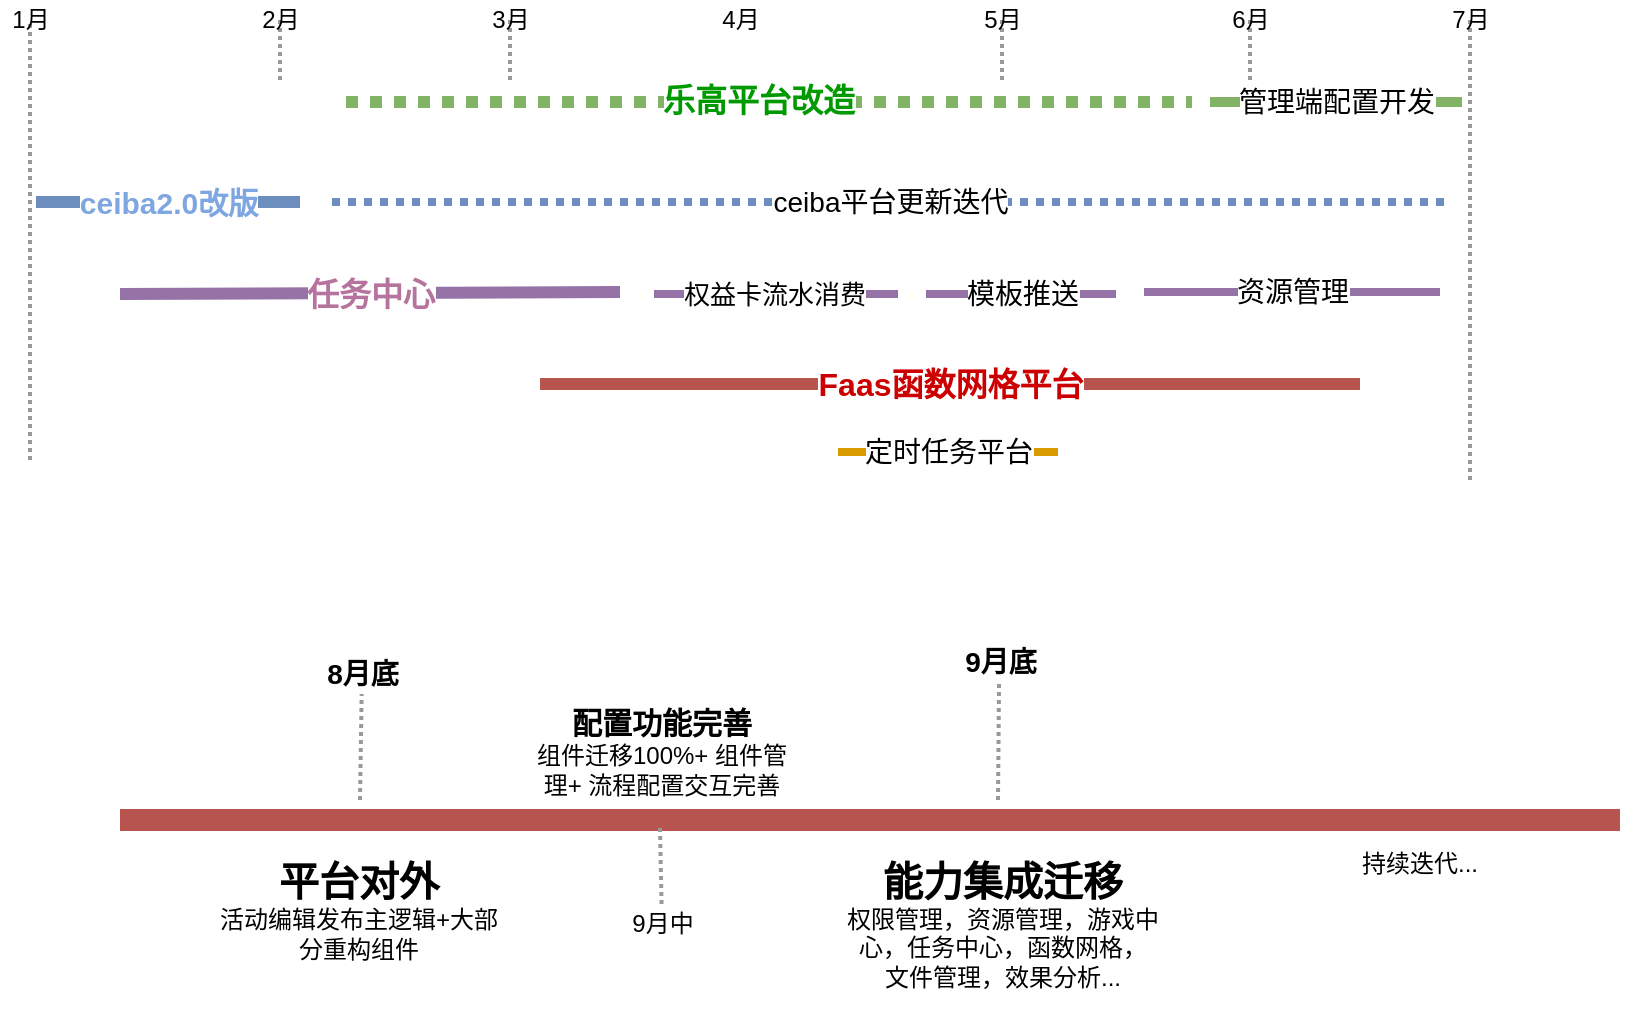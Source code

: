<mxfile version="14.9.5" type="github">
  <diagram id="7iNuk3zLuDLKiAJlWhuA" name="Page-1">
    <mxGraphModel dx="981" dy="526" grid="1" gridSize="10" guides="1" tooltips="1" connect="1" arrows="1" fold="1" page="1" pageScale="1" pageWidth="827" pageHeight="1169" math="0" shadow="0">
      <root>
        <mxCell id="0" />
        <mxCell id="1" parent="0" />
        <mxCell id="qTpSMrWYJT7CmjRMF8rL-1" value="" style="endArrow=none;dashed=1;html=1;strokeWidth=6;fillColor=#d5e8d4;strokeColor=#82b366;dashPattern=1 1;" parent="1" edge="1">
          <mxGeometry width="50" height="50" relative="1" as="geometry">
            <mxPoint x="223" y="241" as="sourcePoint" />
            <mxPoint x="646" y="241" as="targetPoint" />
          </mxGeometry>
        </mxCell>
        <mxCell id="qTpSMrWYJT7CmjRMF8rL-2" value="&lt;font style=&quot;font-size: 16px&quot; color=&quot;#009900&quot;&gt;&lt;b&gt;乐高平台改造&lt;/b&gt;&lt;/font&gt;" style="edgeLabel;html=1;align=center;verticalAlign=middle;resizable=0;points=[];" parent="qTpSMrWYJT7CmjRMF8rL-1" vertex="1" connectable="0">
          <mxGeometry x="-0.027" y="1" relative="1" as="geometry">
            <mxPoint as="offset" />
          </mxGeometry>
        </mxCell>
        <mxCell id="qTpSMrWYJT7CmjRMF8rL-3" value="&lt;font style=&quot;font-size: 15px&quot; color=&quot;#7ea6e0&quot;&gt;&lt;b&gt;ceiba2.0改版&lt;/b&gt;&lt;/font&gt;" style="endArrow=none;html=1;strokeWidth=6;fillColor=#dae8fc;strokeColor=#6c8ebf;" parent="1" edge="1">
          <mxGeometry width="50" height="50" relative="1" as="geometry">
            <mxPoint x="68" y="291" as="sourcePoint" />
            <mxPoint x="200" y="291" as="targetPoint" />
          </mxGeometry>
        </mxCell>
        <mxCell id="qTpSMrWYJT7CmjRMF8rL-4" value="&lt;font style=&quot;font-size: 16px&quot; color=&quot;#b5739d&quot;&gt;&lt;b&gt;任务中心&lt;/b&gt;&lt;/font&gt;" style="endArrow=none;html=1;strokeWidth=6;fillColor=#e1d5e7;strokeColor=#9673a6;" parent="1" edge="1">
          <mxGeometry width="50" height="50" relative="1" as="geometry">
            <mxPoint x="110" y="337" as="sourcePoint" />
            <mxPoint x="360" y="336" as="targetPoint" />
          </mxGeometry>
        </mxCell>
        <mxCell id="qTpSMrWYJT7CmjRMF8rL-5" value="&lt;font style=&quot;font-size: 16px&quot; color=&quot;#cc0000&quot;&gt;&lt;b&gt;Faas函数网格平台&lt;/b&gt;&lt;/font&gt;" style="endArrow=none;html=1;strokeWidth=6;fillColor=#f8cecc;strokeColor=#b85450;" parent="1" edge="1">
          <mxGeometry width="50" height="50" relative="1" as="geometry">
            <mxPoint x="320" y="382" as="sourcePoint" />
            <mxPoint x="730" y="382" as="targetPoint" />
          </mxGeometry>
        </mxCell>
        <mxCell id="qTpSMrWYJT7CmjRMF8rL-6" value="&lt;font style=&quot;font-size: 14px&quot;&gt;模板推送&lt;/font&gt;" style="endArrow=none;html=1;strokeWidth=4;fillColor=#e1d5e7;strokeColor=#9673a6;" parent="1" edge="1">
          <mxGeometry x="528" y="337" width="50" height="50" as="geometry">
            <mxPoint x="513" y="337" as="sourcePoint" />
            <mxPoint x="608" y="337" as="targetPoint" />
            <Array as="points">
              <mxPoint x="575" y="337" />
              <mxPoint x="588" y="337" />
            </Array>
          </mxGeometry>
        </mxCell>
        <mxCell id="qTpSMrWYJT7CmjRMF8rL-7" value="&lt;font style=&quot;font-size: 14px&quot;&gt;定时任务平台&lt;/font&gt;" style="endArrow=none;html=1;strokeWidth=4;fillColor=#ffe6cc;strokeColor=#d79b00;" parent="1" edge="1">
          <mxGeometry x="389" y="416" width="50" height="50" as="geometry">
            <mxPoint x="469" y="416" as="sourcePoint" />
            <mxPoint x="579" y="416" as="targetPoint" />
          </mxGeometry>
        </mxCell>
        <mxCell id="qTpSMrWYJT7CmjRMF8rL-8" value="&lt;font style=&quot;font-size: 14px&quot;&gt;资源管理&lt;/font&gt;" style="endArrow=none;html=1;strokeWidth=4;fillColor=#e1d5e7;strokeColor=#9673a6;" parent="1" edge="1">
          <mxGeometry x="412" y="336" width="50" height="50" as="geometry">
            <mxPoint x="622" y="336" as="sourcePoint" />
            <mxPoint x="770" y="336" as="targetPoint" />
            <Array as="points">
              <mxPoint x="685" y="336" />
            </Array>
          </mxGeometry>
        </mxCell>
        <mxCell id="qTpSMrWYJT7CmjRMF8rL-10" value="&lt;font style=&quot;font-size: 14px&quot;&gt;ceiba平台更新迭代&lt;/font&gt;" style="endArrow=none;html=1;strokeWidth=4;dashed=1;fillColor=#dae8fc;strokeColor=#6c8ebf;dashPattern=1 1;" parent="1" edge="1">
          <mxGeometry width="50" height="50" relative="1" as="geometry">
            <mxPoint x="216" y="291" as="sourcePoint" />
            <mxPoint x="773" y="291" as="targetPoint" />
          </mxGeometry>
        </mxCell>
        <mxCell id="qTpSMrWYJT7CmjRMF8rL-11" value="" style="endArrow=none;dashed=1;html=1;dashPattern=1 1;strokeWidth=2;strokeColor=#999999;" parent="1" edge="1">
          <mxGeometry width="50" height="50" relative="1" as="geometry">
            <mxPoint x="190" y="230" as="sourcePoint" />
            <mxPoint x="190" y="200" as="targetPoint" />
          </mxGeometry>
        </mxCell>
        <mxCell id="qTpSMrWYJT7CmjRMF8rL-12" value="2月" style="text;html=1;align=center;verticalAlign=middle;resizable=0;points=[];autosize=1;strokeColor=none;" parent="1" vertex="1">
          <mxGeometry x="175" y="190" width="30" height="20" as="geometry" />
        </mxCell>
        <mxCell id="qTpSMrWYJT7CmjRMF8rL-13" value="" style="endArrow=none;dashed=1;html=1;dashPattern=1 1;strokeWidth=2;strokeColor=#999999;" parent="1" edge="1">
          <mxGeometry width="50" height="50" relative="1" as="geometry">
            <mxPoint x="305" y="230" as="sourcePoint" />
            <mxPoint x="305" y="200" as="targetPoint" />
          </mxGeometry>
        </mxCell>
        <mxCell id="qTpSMrWYJT7CmjRMF8rL-14" value="3月" style="text;html=1;align=center;verticalAlign=middle;resizable=0;points=[];autosize=1;strokeColor=none;" parent="1" vertex="1">
          <mxGeometry x="290" y="190" width="30" height="20" as="geometry" />
        </mxCell>
        <mxCell id="qTpSMrWYJT7CmjRMF8rL-15" value="" style="endArrow=none;dashed=1;html=1;dashPattern=1 1;strokeWidth=2;strokeColor=#999999;" parent="1" edge="1">
          <mxGeometry width="50" height="50" relative="1" as="geometry">
            <mxPoint x="675" y="230" as="sourcePoint" />
            <mxPoint x="675" y="200" as="targetPoint" />
          </mxGeometry>
        </mxCell>
        <mxCell id="qTpSMrWYJT7CmjRMF8rL-16" value="6月" style="text;html=1;align=center;verticalAlign=middle;resizable=0;points=[];autosize=1;strokeColor=none;" parent="1" vertex="1">
          <mxGeometry x="660" y="190" width="30" height="20" as="geometry" />
        </mxCell>
        <mxCell id="qTpSMrWYJT7CmjRMF8rL-18" value="4月" style="text;html=1;align=center;verticalAlign=middle;resizable=0;points=[];autosize=1;strokeColor=none;" parent="1" vertex="1">
          <mxGeometry x="405" y="190" width="30" height="20" as="geometry" />
        </mxCell>
        <mxCell id="qTpSMrWYJT7CmjRMF8rL-19" value="" style="endArrow=none;dashed=1;html=1;dashPattern=1 1;strokeWidth=2;strokeColor=#999999;" parent="1" edge="1">
          <mxGeometry width="50" height="50" relative="1" as="geometry">
            <mxPoint x="551" y="230" as="sourcePoint" />
            <mxPoint x="551" y="200" as="targetPoint" />
          </mxGeometry>
        </mxCell>
        <mxCell id="qTpSMrWYJT7CmjRMF8rL-20" value="5月" style="text;html=1;align=center;verticalAlign=middle;resizable=0;points=[];autosize=1;strokeColor=none;" parent="1" vertex="1">
          <mxGeometry x="536" y="190" width="30" height="20" as="geometry" />
        </mxCell>
        <mxCell id="qTpSMrWYJT7CmjRMF8rL-21" value="" style="endArrow=none;dashed=1;html=1;dashPattern=1 1;strokeWidth=2;strokeColor=#999999;" parent="1" edge="1">
          <mxGeometry width="50" height="50" relative="1" as="geometry">
            <mxPoint x="65" y="420" as="sourcePoint" />
            <mxPoint x="65" y="200" as="targetPoint" />
          </mxGeometry>
        </mxCell>
        <mxCell id="qTpSMrWYJT7CmjRMF8rL-22" value="1月" style="text;html=1;align=center;verticalAlign=middle;resizable=0;points=[];autosize=1;strokeColor=none;" parent="1" vertex="1">
          <mxGeometry x="50" y="190" width="30" height="20" as="geometry" />
        </mxCell>
        <mxCell id="qTpSMrWYJT7CmjRMF8rL-23" value="" style="endArrow=none;dashed=1;html=1;dashPattern=1 1;strokeWidth=2;strokeColor=#999999;" parent="1" edge="1">
          <mxGeometry width="50" height="50" relative="1" as="geometry">
            <mxPoint x="785" y="430" as="sourcePoint" />
            <mxPoint x="785" y="200" as="targetPoint" />
          </mxGeometry>
        </mxCell>
        <mxCell id="qTpSMrWYJT7CmjRMF8rL-24" value="7月" style="text;html=1;align=center;verticalAlign=middle;resizable=0;points=[];autosize=1;strokeColor=none;" parent="1" vertex="1">
          <mxGeometry x="770" y="190" width="30" height="20" as="geometry" />
        </mxCell>
        <mxCell id="qTpSMrWYJT7CmjRMF8rL-36" value="&lt;font style=&quot;font-size: 13px&quot;&gt;权益卡流水消费&lt;/font&gt;" style="endArrow=none;html=1;strokeWidth=4;fillColor=#e1d5e7;strokeColor=#9673a6;" parent="1" edge="1">
          <mxGeometry x="-103" y="-1" width="50" height="50" as="geometry">
            <mxPoint x="377" y="337" as="sourcePoint" />
            <mxPoint x="499" y="337" as="targetPoint" />
            <Array as="points">
              <mxPoint x="437" y="337" />
              <mxPoint x="466" y="337" />
              <mxPoint x="479" y="337" />
            </Array>
            <mxPoint x="-1" as="offset" />
          </mxGeometry>
        </mxCell>
        <mxCell id="4bq8MLKAjk0pvtJ4OZty-1" value="&lt;span style=&quot;font-size: 14px&quot;&gt;管理端配置开发&lt;/span&gt;" style="endArrow=none;html=1;strokeWidth=5;fillColor=#d5e8d4;strokeColor=#82b366;" parent="1" edge="1">
          <mxGeometry x="591" y="241" width="50" height="50" as="geometry">
            <mxPoint x="655" y="241" as="sourcePoint" />
            <mxPoint x="781" y="241" as="targetPoint" />
          </mxGeometry>
        </mxCell>
        <mxCell id="9Wdxen11sy2mu1FWjZvd-1" value="" style="endArrow=none;html=1;strokeWidth=11;fillColor=#f8cecc;strokeColor=#b85450;fontSize=17;" edge="1" parent="1">
          <mxGeometry width="50" height="50" relative="1" as="geometry">
            <mxPoint x="110" y="600" as="sourcePoint" />
            <mxPoint x="860" y="600" as="targetPoint" />
          </mxGeometry>
        </mxCell>
        <mxCell id="9Wdxen11sy2mu1FWjZvd-2" value="" style="endArrow=none;dashed=1;html=1;dashPattern=1 1;strokeWidth=2;strokeColor=#999999;" edge="1" parent="1" target="9Wdxen11sy2mu1FWjZvd-3">
          <mxGeometry width="50" height="50" relative="1" as="geometry">
            <mxPoint x="230" y="590" as="sourcePoint" />
            <mxPoint x="229.75" y="550" as="targetPoint" />
          </mxGeometry>
        </mxCell>
        <mxCell id="9Wdxen11sy2mu1FWjZvd-3" value="8月底" style="text;html=1;align=center;verticalAlign=middle;resizable=0;points=[];autosize=1;strokeColor=none;fontStyle=1;fontSize=14;" vertex="1" parent="1">
          <mxGeometry x="206" y="517" width="50" height="20" as="geometry" />
        </mxCell>
        <mxCell id="9Wdxen11sy2mu1FWjZvd-7" value="9月中" style="text;html=1;align=center;verticalAlign=middle;resizable=0;points=[];autosize=1;strokeColor=none;" vertex="1" parent="1">
          <mxGeometry x="356" y="642" width="50" height="20" as="geometry" />
        </mxCell>
        <mxCell id="9Wdxen11sy2mu1FWjZvd-8" value="" style="endArrow=none;dashed=1;html=1;dashPattern=1 1;strokeWidth=2;strokeColor=#999999;" edge="1" parent="1" source="9Wdxen11sy2mu1FWjZvd-7">
          <mxGeometry width="50" height="50" relative="1" as="geometry">
            <mxPoint x="381.08" y="624" as="sourcePoint" />
            <mxPoint x="380" y="604" as="targetPoint" />
          </mxGeometry>
        </mxCell>
        <mxCell id="9Wdxen11sy2mu1FWjZvd-9" value="&lt;font size=&quot;1&quot;&gt;&lt;b style=&quot;font-size: 20px&quot;&gt;平台对外&lt;/b&gt;&lt;/font&gt;&lt;br&gt;活动编辑发布主逻辑+大部分重构组件" style="text;html=1;strokeColor=none;fillColor=none;align=center;verticalAlign=middle;whiteSpace=wrap;rounded=0;" vertex="1" parent="1">
          <mxGeometry x="159.38" y="610" width="141.25" height="70" as="geometry" />
        </mxCell>
        <mxCell id="9Wdxen11sy2mu1FWjZvd-11" value="&lt;b&gt;&lt;font style=&quot;font-size: 15px&quot;&gt;配置功能完善&lt;/font&gt;&lt;/b&gt;&lt;br&gt;组件迁移100%+ 组件管理+ 流程配置交互完善" style="text;html=1;strokeColor=none;fillColor=none;align=center;verticalAlign=middle;whiteSpace=wrap;rounded=0;" vertex="1" parent="1">
          <mxGeometry x="316" y="529" width="130" height="73" as="geometry" />
        </mxCell>
        <mxCell id="9Wdxen11sy2mu1FWjZvd-12" value="" style="endArrow=none;dashed=1;html=1;dashPattern=1 1;strokeWidth=2;strokeColor=#999999;" edge="1" parent="1" target="9Wdxen11sy2mu1FWjZvd-13">
          <mxGeometry width="50" height="50" relative="1" as="geometry">
            <mxPoint x="549" y="590" as="sourcePoint" />
            <mxPoint x="548.37" y="544" as="targetPoint" />
          </mxGeometry>
        </mxCell>
        <mxCell id="9Wdxen11sy2mu1FWjZvd-13" value="9月底" style="text;html=1;align=center;verticalAlign=middle;resizable=0;points=[];autosize=1;strokeColor=none;fontStyle=1;fontSize=14;" vertex="1" parent="1">
          <mxGeometry x="524.62" y="511" width="50" height="20" as="geometry" />
        </mxCell>
        <mxCell id="9Wdxen11sy2mu1FWjZvd-14" value="&lt;span style=&quot;font-size: 20px&quot;&gt;&lt;b&gt;能力集成迁移&lt;/b&gt;&lt;/span&gt;&lt;br&gt;权限管理，资源管理，游戏中心，任务中心，函数网格，&lt;br&gt;文件管理，效果分析..." style="text;html=1;strokeColor=none;fillColor=none;align=center;verticalAlign=middle;whiteSpace=wrap;rounded=0;" vertex="1" parent="1">
          <mxGeometry x="465.5" y="602" width="171.01" height="100" as="geometry" />
        </mxCell>
        <mxCell id="9Wdxen11sy2mu1FWjZvd-18" value="持续迭代..." style="text;html=1;strokeColor=none;fillColor=none;align=center;verticalAlign=middle;whiteSpace=wrap;rounded=0;" vertex="1" parent="1">
          <mxGeometry x="700" y="602" width="120" height="40" as="geometry" />
        </mxCell>
      </root>
    </mxGraphModel>
  </diagram>
</mxfile>
